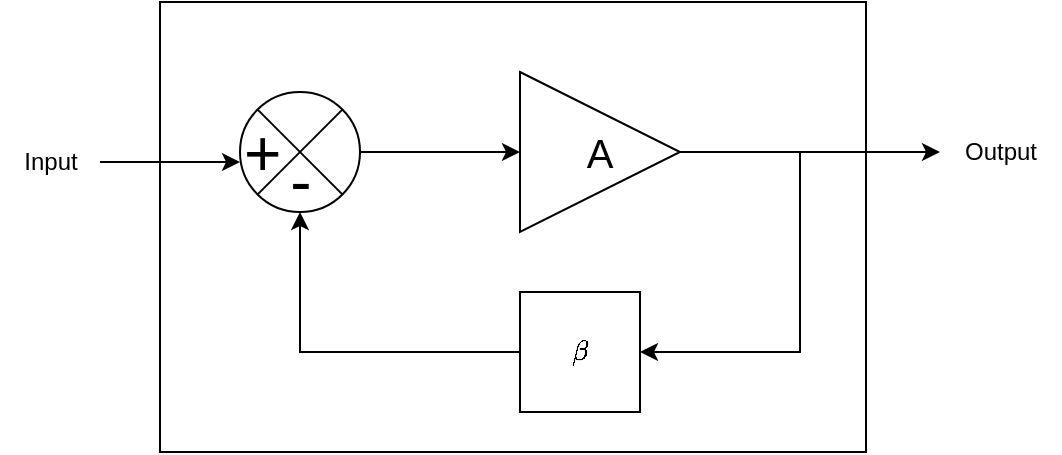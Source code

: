 <mxfile version="24.3.1" type="github">
  <diagram name="Page-1" id="milYkLg96uxCiUISAmhT">
    <mxGraphModel dx="635" dy="331" grid="1" gridSize="10" guides="1" tooltips="1" connect="1" arrows="1" fold="1" page="1" pageScale="1" pageWidth="850" pageHeight="1100" math="1" shadow="0">
      <root>
        <mxCell id="0" />
        <mxCell id="1" parent="0" />
        <mxCell id="NcG4sBHDOAafFcYKclui-20" value="" style="rounded=0;whiteSpace=wrap;html=1;" vertex="1" parent="1">
          <mxGeometry x="260" y="95" width="353" height="225" as="geometry" />
        </mxCell>
        <mxCell id="NcG4sBHDOAafFcYKclui-6" style="edgeStyle=orthogonalEdgeStyle;rounded=0;orthogonalLoop=1;jettySize=auto;html=1;exitX=1;exitY=0.5;exitDx=0;exitDy=0;entryX=0;entryY=0.5;entryDx=0;entryDy=0;" edge="1" parent="1" source="NcG4sBHDOAafFcYKclui-1">
          <mxGeometry relative="1" as="geometry">
            <mxPoint x="440" y="170" as="targetPoint" />
          </mxGeometry>
        </mxCell>
        <mxCell id="NcG4sBHDOAafFcYKclui-1" value="" style="shape=sumEllipse;perimeter=ellipsePerimeter;whiteSpace=wrap;html=1;backgroundOutline=1;" vertex="1" parent="1">
          <mxGeometry x="300" y="140" width="60" height="60" as="geometry" />
        </mxCell>
        <mxCell id="NcG4sBHDOAafFcYKclui-2" value="&lt;div style=&quot;font-size: 32px;&quot;&gt;&lt;font style=&quot;font-size: 32px;&quot;&gt;-&lt;/font&gt;&lt;/div&gt;" style="text;html=1;align=center;verticalAlign=middle;resizable=0;points=[];autosize=1;strokeColor=none;fillColor=none;" vertex="1" parent="1">
          <mxGeometry x="315" y="160" width="30" height="50" as="geometry" />
        </mxCell>
        <mxCell id="NcG4sBHDOAafFcYKclui-3" value="&lt;font style=&quot;font-size: 32px;&quot;&gt;+&lt;br&gt;&lt;/font&gt;" style="text;whiteSpace=wrap;html=1;" vertex="1" parent="1">
          <mxGeometry x="300" y="145" width="30" height="40" as="geometry" />
        </mxCell>
        <mxCell id="NcG4sBHDOAafFcYKclui-8" style="edgeStyle=orthogonalEdgeStyle;rounded=0;orthogonalLoop=1;jettySize=auto;html=1;exitX=1;exitY=0.5;exitDx=0;exitDy=0;entryX=1;entryY=0.5;entryDx=0;entryDy=0;" edge="1" parent="1" target="NcG4sBHDOAafFcYKclui-7">
          <mxGeometry relative="1" as="geometry">
            <mxPoint x="520" y="170" as="sourcePoint" />
            <Array as="points">
              <mxPoint x="580" y="170" />
              <mxPoint x="580" y="270" />
            </Array>
          </mxGeometry>
        </mxCell>
        <mxCell id="NcG4sBHDOAafFcYKclui-11" style="edgeStyle=orthogonalEdgeStyle;rounded=0;orthogonalLoop=1;jettySize=auto;html=1;exitX=0;exitY=0.5;exitDx=0;exitDy=0;entryX=0.5;entryY=1;entryDx=0;entryDy=0;" edge="1" parent="1" source="NcG4sBHDOAafFcYKclui-7" target="NcG4sBHDOAafFcYKclui-1">
          <mxGeometry relative="1" as="geometry" />
        </mxCell>
        <mxCell id="NcG4sBHDOAafFcYKclui-7" value="&lt;div&gt;$$\beta$$&lt;/div&gt;" style="whiteSpace=wrap;html=1;aspect=fixed;" vertex="1" parent="1">
          <mxGeometry x="440" y="240" width="60" height="60" as="geometry" />
        </mxCell>
        <mxCell id="NcG4sBHDOAafFcYKclui-13" style="edgeStyle=orthogonalEdgeStyle;rounded=0;orthogonalLoop=1;jettySize=auto;html=1;entryX=0;entryY=0.75;entryDx=0;entryDy=0;" edge="1" parent="1" source="NcG4sBHDOAafFcYKclui-12" target="NcG4sBHDOAafFcYKclui-3">
          <mxGeometry relative="1" as="geometry" />
        </mxCell>
        <mxCell id="NcG4sBHDOAafFcYKclui-12" value="Input" style="text;html=1;align=center;verticalAlign=middle;resizable=0;points=[];autosize=1;strokeColor=none;fillColor=none;" vertex="1" parent="1">
          <mxGeometry x="180" y="160" width="50" height="30" as="geometry" />
        </mxCell>
        <mxCell id="NcG4sBHDOAafFcYKclui-14" value="&lt;div&gt;Output&lt;/div&gt;" style="text;html=1;align=center;verticalAlign=middle;resizable=0;points=[];autosize=1;strokeColor=none;fillColor=none;" vertex="1" parent="1">
          <mxGeometry x="650" y="155" width="60" height="30" as="geometry" />
        </mxCell>
        <mxCell id="NcG4sBHDOAafFcYKclui-18" style="edgeStyle=orthogonalEdgeStyle;rounded=0;orthogonalLoop=1;jettySize=auto;html=1;exitX=1;exitY=0.5;exitDx=0;exitDy=0;" edge="1" parent="1" source="NcG4sBHDOAafFcYKclui-16" target="NcG4sBHDOAafFcYKclui-14">
          <mxGeometry relative="1" as="geometry" />
        </mxCell>
        <mxCell id="NcG4sBHDOAafFcYKclui-16" value="&lt;font style=&quot;font-size: 20px;&quot;&gt;A&lt;/font&gt;" style="triangle;whiteSpace=wrap;html=1;align=center;flipH=0;" vertex="1" parent="1">
          <mxGeometry x="440" y="130" width="80" height="80" as="geometry" />
        </mxCell>
      </root>
    </mxGraphModel>
  </diagram>
</mxfile>
